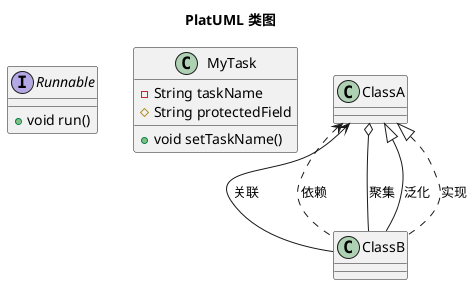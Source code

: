@startuml
title PlatUML 类图
/'这个是注释'/
/'类图参考地址：https://blog.csdn.net/junhuahouse/article/details/80767632'/
interface Runnable {
    + void run()
}

class MyTask {
    - String taskName
    # String protectedField
    + void setTaskName()
}


ClassA <-- ClassB:关联
ClassA <.. ClassB : 依赖
ClassA o-- ClassB:聚集
ClassA <|-- ClassB:泛化
ClassA <|.. ClassB:实现

@enduml